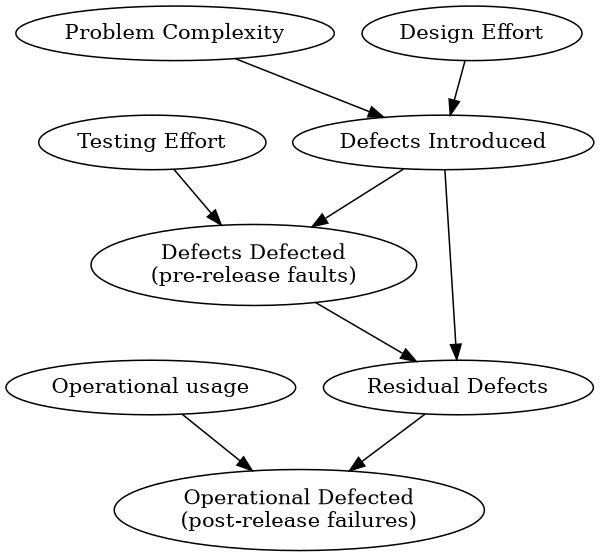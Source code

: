 digraph DefectFlow {
    rankdir=TB;
    layout=dot;
    size="4,6";
    ratio=compress;

    node [shape=ellipse];

    dd [label="Defects Defected\n(pre-release faults)"]
     od [label="Operational Defected\n(post-release failures)"]
    "Problem Complexity" -> "Defects Introduced";
    "Design Effort" -> "Defects Introduced";
    "Defects Introduced" -> dd;
    "Defects Introduced" -> "Residual Defects";
    "Testing Effort" -> dd;
    dd -> "Residual Defects";
    "Residual Defects" -> od;
    "Operational usage" -> od 
    graph [shape=box];
}

